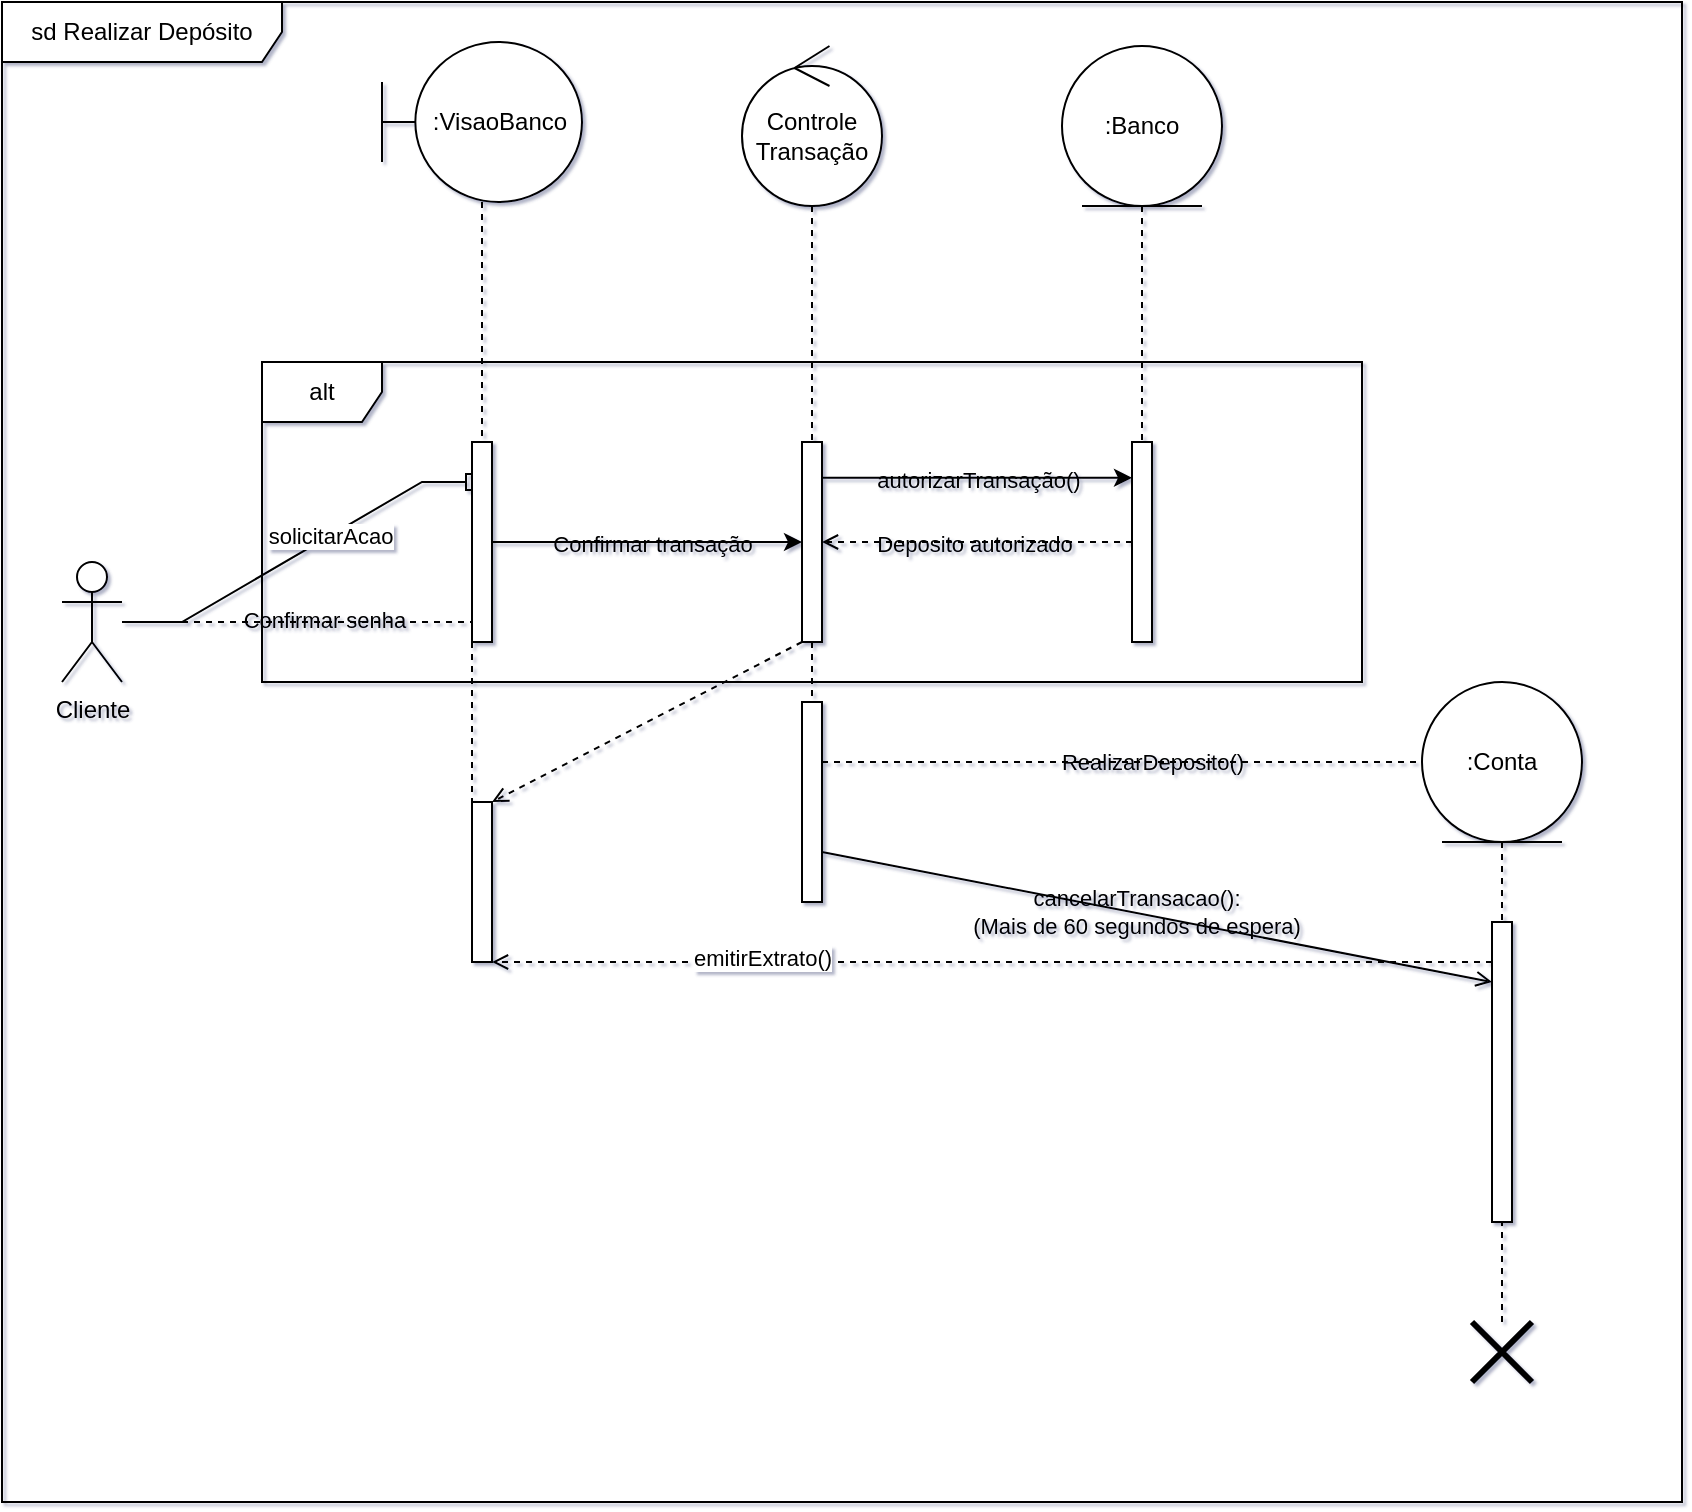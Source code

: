 <mxfile version="27.0.6">
  <diagram name="Page-1" id="2YBvvXClWsGukQMizWep">
    <mxGraphModel dx="1830" dy="516" grid="1" gridSize="10" guides="1" tooltips="1" connect="1" arrows="1" fold="1" page="1" pageScale="1" pageWidth="850" pageHeight="1100" background="#FFFFFF" math="0" shadow="1" adaptiveColors="none">
      <root>
        <mxCell id="0" />
        <mxCell id="1" parent="0" />
        <mxCell id="TKYAPVWksG-G4QSh5mju-10" style="rounded=0;orthogonalLoop=1;jettySize=auto;html=1;dashed=1;endArrow=none;startFill=0;labelBackgroundColor=none;fontColor=default;" parent="1" source="TKYAPVWksG-G4QSh5mju-1" target="TKYAPVWksG-G4QSh5mju-5" edge="1">
          <mxGeometry relative="1" as="geometry" />
        </mxCell>
        <mxCell id="TKYAPVWksG-G4QSh5mju-12" value="Confirmar senha" style="edgeLabel;html=1;align=center;verticalAlign=middle;resizable=0;points=[];labelBackgroundColor=none;" parent="TKYAPVWksG-G4QSh5mju-10" vertex="1" connectable="0">
          <mxGeometry x="0.156" y="1" relative="1" as="geometry">
            <mxPoint as="offset" />
          </mxGeometry>
        </mxCell>
        <mxCell id="Nem3EUZUGb8_n9gzDoUv-4" style="rounded=0;orthogonalLoop=1;jettySize=auto;html=1;endArrow=box;endFill=0;entryX=0.5;entryY=0.2;entryDx=0;entryDy=0;entryPerimeter=0;edgeStyle=entityRelationEdgeStyle;" edge="1" parent="1" source="TKYAPVWksG-G4QSh5mju-1" target="TKYAPVWksG-G4QSh5mju-5">
          <mxGeometry relative="1" as="geometry" />
        </mxCell>
        <mxCell id="Nem3EUZUGb8_n9gzDoUv-5" value="solicitarAcao" style="edgeLabel;html=1;align=center;verticalAlign=middle;resizable=0;points=[];" vertex="1" connectable="0" parent="Nem3EUZUGb8_n9gzDoUv-4">
          <mxGeometry x="0.157" relative="1" as="geometry">
            <mxPoint as="offset" />
          </mxGeometry>
        </mxCell>
        <mxCell id="TKYAPVWksG-G4QSh5mju-1" value="Cliente" style="shape=umlActor;verticalLabelPosition=bottom;verticalAlign=top;html=1;outlineConnect=0;labelBackgroundColor=none;" parent="1" vertex="1">
          <mxGeometry x="-190" y="300" width="30" height="60" as="geometry" />
        </mxCell>
        <mxCell id="TKYAPVWksG-G4QSh5mju-2" value=":Banco" style="ellipse;shape=umlEntity;whiteSpace=wrap;html=1;labelBackgroundColor=none;" parent="1" vertex="1">
          <mxGeometry x="310" y="42" width="80" height="80" as="geometry" />
        </mxCell>
        <mxCell id="TKYAPVWksG-G4QSh5mju-3" value="Controle Transação" style="ellipse;shape=umlControl;whiteSpace=wrap;html=1;labelBackgroundColor=none;" parent="1" vertex="1">
          <mxGeometry x="150" y="42" width="70" height="80" as="geometry" />
        </mxCell>
        <mxCell id="TKYAPVWksG-G4QSh5mju-4" value=":VisaoBanco" style="shape=umlBoundary;whiteSpace=wrap;html=1;labelBackgroundColor=none;" parent="1" vertex="1">
          <mxGeometry x="-30" y="40" width="100" height="80" as="geometry" />
        </mxCell>
        <mxCell id="TKYAPVWksG-G4QSh5mju-13" style="rounded=0;orthogonalLoop=1;jettySize=auto;html=1;labelBackgroundColor=none;fontColor=default;" parent="1" source="TKYAPVWksG-G4QSh5mju-5" target="TKYAPVWksG-G4QSh5mju-6" edge="1">
          <mxGeometry relative="1" as="geometry" />
        </mxCell>
        <mxCell id="TKYAPVWksG-G4QSh5mju-14" value="Confirmar transação" style="edgeLabel;html=1;align=center;verticalAlign=middle;resizable=0;points=[];labelBackgroundColor=none;" parent="TKYAPVWksG-G4QSh5mju-13" vertex="1" connectable="0">
          <mxGeometry x="0.03" y="-1" relative="1" as="geometry">
            <mxPoint as="offset" />
          </mxGeometry>
        </mxCell>
        <mxCell id="TKYAPVWksG-G4QSh5mju-5" value="" style="html=1;points=[[0,0,0,0,5],[0,1,0,0,-5],[1,0,0,0,5],[1,1,0,0,-5]];perimeter=orthogonalPerimeter;outlineConnect=0;targetShapes=umlLifeline;portConstraint=eastwest;newEdgeStyle={&quot;curved&quot;:0,&quot;rounded&quot;:0};labelBackgroundColor=none;" parent="1" vertex="1">
          <mxGeometry x="15" y="240" width="10" height="100" as="geometry" />
        </mxCell>
        <mxCell id="TKYAPVWksG-G4QSh5mju-15" style="rounded=0;orthogonalLoop=1;jettySize=auto;html=1;exitX=1;exitY=0.179;exitDx=0;exitDy=0;exitPerimeter=0;labelBackgroundColor=none;fontColor=default;" parent="1" source="TKYAPVWksG-G4QSh5mju-6" target="TKYAPVWksG-G4QSh5mju-7" edge="1">
          <mxGeometry relative="1" as="geometry">
            <mxPoint x="200" y="296" as="sourcePoint" />
            <mxPoint x="345" y="296" as="targetPoint" />
          </mxGeometry>
        </mxCell>
        <mxCell id="TKYAPVWksG-G4QSh5mju-16" value="autorizarTransação()" style="edgeLabel;html=1;align=center;verticalAlign=middle;resizable=0;points=[];labelBackgroundColor=none;" parent="TKYAPVWksG-G4QSh5mju-15" vertex="1" connectable="0">
          <mxGeometry x="0.007" y="-1" relative="1" as="geometry">
            <mxPoint as="offset" />
          </mxGeometry>
        </mxCell>
        <mxCell id="TKYAPVWksG-G4QSh5mju-21" style="rounded=0;orthogonalLoop=1;jettySize=auto;html=1;entryX=0;entryY=0.2;entryDx=0;entryDy=0;entryPerimeter=0;endArrow=open;endFill=0;labelBackgroundColor=none;fontColor=default;exitX=1;exitY=0.75;exitDx=0;exitDy=0;exitPerimeter=0;" parent="1" source="TKYAPVWksG-G4QSh5mju-31" target="TKYAPVWksG-G4QSh5mju-19" edge="1">
          <mxGeometry relative="1" as="geometry">
            <mxPoint x="525" y="390" as="targetPoint" />
          </mxGeometry>
        </mxCell>
        <mxCell id="TKYAPVWksG-G4QSh5mju-22" value="cancelarTransacao():&lt;div&gt;(Mais de 60 segundos de espera)&lt;/div&gt;" style="edgeLabel;html=1;align=center;verticalAlign=middle;resizable=0;points=[];labelBackgroundColor=none;" parent="TKYAPVWksG-G4QSh5mju-21" vertex="1" connectable="0">
          <mxGeometry x="-0.069" y="1" relative="1" as="geometry">
            <mxPoint as="offset" />
          </mxGeometry>
        </mxCell>
        <mxCell id="TKYAPVWksG-G4QSh5mju-27" style="rounded=0;orthogonalLoop=1;jettySize=auto;html=1;entryX=0;entryY=0.5;entryDx=0;entryDy=0;dashed=1;endArrow=none;startFill=0;labelBackgroundColor=none;fontColor=default;strokeColor=default;" parent="1" source="TKYAPVWksG-G4QSh5mju-31" target="TKYAPVWksG-G4QSh5mju-17" edge="1">
          <mxGeometry relative="1" as="geometry" />
        </mxCell>
        <mxCell id="TKYAPVWksG-G4QSh5mju-28" value="RealizarDeposito()" style="edgeLabel;html=1;align=center;verticalAlign=middle;resizable=0;points=[];labelBackgroundColor=none;" parent="TKYAPVWksG-G4QSh5mju-27" vertex="1" connectable="0">
          <mxGeometry x="0.267" y="6" relative="1" as="geometry">
            <mxPoint x="-25" y="6" as="offset" />
          </mxGeometry>
        </mxCell>
        <mxCell id="TKYAPVWksG-G4QSh5mju-32" style="rounded=0;orthogonalLoop=1;jettySize=auto;html=1;dashed=1;endArrow=none;startFill=0;" parent="1" source="TKYAPVWksG-G4QSh5mju-6" target="TKYAPVWksG-G4QSh5mju-31" edge="1">
          <mxGeometry relative="1" as="geometry" />
        </mxCell>
        <mxCell id="Nem3EUZUGb8_n9gzDoUv-3" style="rounded=0;orthogonalLoop=1;jettySize=auto;html=1;endArrow=open;endFill=0;dashed=1;" edge="1" parent="1" source="TKYAPVWksG-G4QSh5mju-6" target="Nem3EUZUGb8_n9gzDoUv-1">
          <mxGeometry relative="1" as="geometry" />
        </mxCell>
        <mxCell id="TKYAPVWksG-G4QSh5mju-6" value="" style="html=1;points=[[0,0,0,0,5],[0,1,0,0,-5],[1,0,0,0,5],[1,1,0,0,-5]];perimeter=orthogonalPerimeter;outlineConnect=0;targetShapes=umlLifeline;portConstraint=eastwest;newEdgeStyle={&quot;curved&quot;:0,&quot;rounded&quot;:0};labelBackgroundColor=none;" parent="1" vertex="1">
          <mxGeometry x="180" y="240" width="10" height="100" as="geometry" />
        </mxCell>
        <mxCell id="TKYAPVWksG-G4QSh5mju-25" style="rounded=0;orthogonalLoop=1;jettySize=auto;html=1;dashed=1;endArrow=open;endFill=0;labelBackgroundColor=none;fontColor=default;" parent="1" source="TKYAPVWksG-G4QSh5mju-7" target="TKYAPVWksG-G4QSh5mju-6" edge="1">
          <mxGeometry relative="1" as="geometry" />
        </mxCell>
        <mxCell id="TKYAPVWksG-G4QSh5mju-26" value="Deposito autorizado" style="edgeLabel;html=1;align=center;verticalAlign=middle;resizable=0;points=[];labelBackgroundColor=none;" parent="TKYAPVWksG-G4QSh5mju-25" vertex="1" connectable="0">
          <mxGeometry x="0.023" y="1" relative="1" as="geometry">
            <mxPoint as="offset" />
          </mxGeometry>
        </mxCell>
        <mxCell id="TKYAPVWksG-G4QSh5mju-7" value="" style="html=1;points=[[0,0,0,0,5],[0,1,0,0,-5],[1,0,0,0,5],[1,1,0,0,-5]];perimeter=orthogonalPerimeter;outlineConnect=0;targetShapes=umlLifeline;portConstraint=eastwest;newEdgeStyle={&quot;curved&quot;:0,&quot;rounded&quot;:0};labelBackgroundColor=none;" parent="1" vertex="1">
          <mxGeometry x="345" y="240" width="10" height="100" as="geometry" />
        </mxCell>
        <mxCell id="TKYAPVWksG-G4QSh5mju-8" style="rounded=0;orthogonalLoop=1;jettySize=auto;html=1;dashed=1;endArrow=none;startFill=0;labelBackgroundColor=none;fontColor=default;" parent="1" source="TKYAPVWksG-G4QSh5mju-4" target="TKYAPVWksG-G4QSh5mju-5" edge="1">
          <mxGeometry relative="1" as="geometry" />
        </mxCell>
        <mxCell id="TKYAPVWksG-G4QSh5mju-9" style="rounded=0;orthogonalLoop=1;jettySize=auto;html=1;dashed=1;endArrow=none;startFill=0;labelBackgroundColor=none;fontColor=default;" parent="1" source="TKYAPVWksG-G4QSh5mju-3" target="TKYAPVWksG-G4QSh5mju-6" edge="1">
          <mxGeometry relative="1" as="geometry" />
        </mxCell>
        <mxCell id="TKYAPVWksG-G4QSh5mju-11" style="rounded=0;orthogonalLoop=1;jettySize=auto;html=1;labelBackgroundColor=none;fontColor=default;dashed=1;endArrow=none;startFill=0;" parent="1" source="TKYAPVWksG-G4QSh5mju-2" target="TKYAPVWksG-G4QSh5mju-7" edge="1">
          <mxGeometry relative="1" as="geometry" />
        </mxCell>
        <mxCell id="TKYAPVWksG-G4QSh5mju-17" value=":Conta" style="ellipse;shape=umlEntity;whiteSpace=wrap;html=1;labelBackgroundColor=none;" parent="1" vertex="1">
          <mxGeometry x="490" y="360" width="80" height="80" as="geometry" />
        </mxCell>
        <mxCell id="Nem3EUZUGb8_n9gzDoUv-6" style="rounded=0;orthogonalLoop=1;jettySize=auto;html=1;endArrow=open;endFill=0;dashed=1;" edge="1" parent="1" source="TKYAPVWksG-G4QSh5mju-19" target="Nem3EUZUGb8_n9gzDoUv-1">
          <mxGeometry relative="1" as="geometry" />
        </mxCell>
        <mxCell id="Nem3EUZUGb8_n9gzDoUv-7" value="emitirExtrato()" style="edgeLabel;html=1;align=center;verticalAlign=middle;resizable=0;points=[];" vertex="1" connectable="0" parent="Nem3EUZUGb8_n9gzDoUv-6">
          <mxGeometry x="0.46" y="-2" relative="1" as="geometry">
            <mxPoint as="offset" />
          </mxGeometry>
        </mxCell>
        <mxCell id="TKYAPVWksG-G4QSh5mju-19" value="" style="html=1;points=[[0,0,0,0,5],[0,1,0,0,-5],[1,0,0,0,5],[1,1,0,0,-5]];perimeter=orthogonalPerimeter;outlineConnect=0;targetShapes=umlLifeline;portConstraint=eastwest;newEdgeStyle={&quot;curved&quot;:0,&quot;rounded&quot;:0};labelBackgroundColor=none;" parent="1" vertex="1">
          <mxGeometry x="525" y="480" width="10" height="150" as="geometry" />
        </mxCell>
        <mxCell id="TKYAPVWksG-G4QSh5mju-20" style="rounded=0;orthogonalLoop=1;jettySize=auto;html=1;dashed=1;endArrow=none;startFill=0;labelBackgroundColor=none;fontColor=default;" parent="1" source="TKYAPVWksG-G4QSh5mju-17" target="TKYAPVWksG-G4QSh5mju-19" edge="1">
          <mxGeometry relative="1" as="geometry" />
        </mxCell>
        <mxCell id="TKYAPVWksG-G4QSh5mju-23" value="" style="shape=umlDestroy;whiteSpace=wrap;html=1;strokeWidth=3;targetShapes=umlLifeline;labelBackgroundColor=none;" parent="1" vertex="1">
          <mxGeometry x="515" y="680" width="30" height="30" as="geometry" />
        </mxCell>
        <mxCell id="TKYAPVWksG-G4QSh5mju-24" style="rounded=0;orthogonalLoop=1;jettySize=auto;html=1;dashed=1;endArrow=none;startFill=0;labelBackgroundColor=none;fontColor=default;" parent="1" source="TKYAPVWksG-G4QSh5mju-23" target="TKYAPVWksG-G4QSh5mju-19" edge="1">
          <mxGeometry relative="1" as="geometry" />
        </mxCell>
        <mxCell id="TKYAPVWksG-G4QSh5mju-29" value="alt" style="shape=umlFrame;whiteSpace=wrap;html=1;pointerEvents=0;labelBackgroundColor=none;" parent="1" vertex="1">
          <mxGeometry x="-90" y="200" width="550" height="160" as="geometry" />
        </mxCell>
        <mxCell id="TKYAPVWksG-G4QSh5mju-30" value="sd Realizar Depósito" style="shape=umlFrame;whiteSpace=wrap;html=1;pointerEvents=0;width=140;height=30;labelBackgroundColor=none;" parent="1" vertex="1">
          <mxGeometry x="-220" y="20" width="840" height="750" as="geometry" />
        </mxCell>
        <mxCell id="TKYAPVWksG-G4QSh5mju-31" value="" style="html=1;points=[[0,0,0,0,5],[0,1,0,0,-5],[1,0,0,0,5],[1,1,0,0,-5]];perimeter=orthogonalPerimeter;outlineConnect=0;targetShapes=umlLifeline;portConstraint=eastwest;newEdgeStyle={&quot;curved&quot;:0,&quot;rounded&quot;:0};" parent="1" vertex="1">
          <mxGeometry x="180" y="370" width="10" height="100" as="geometry" />
        </mxCell>
        <mxCell id="Nem3EUZUGb8_n9gzDoUv-1" value="" style="html=1;points=[[0,0,0,0,5],[0,1,0,0,-5],[1,0,0,0,5],[1,1,0,0,-5]];perimeter=orthogonalPerimeter;outlineConnect=0;targetShapes=umlLifeline;portConstraint=eastwest;newEdgeStyle={&quot;curved&quot;:0,&quot;rounded&quot;:0};" vertex="1" parent="1">
          <mxGeometry x="15" y="420" width="10" height="80" as="geometry" />
        </mxCell>
        <mxCell id="Nem3EUZUGb8_n9gzDoUv-2" style="rounded=0;orthogonalLoop=1;jettySize=auto;html=1;entryX=0;entryY=0;entryDx=0;entryDy=5;entryPerimeter=0;endArrow=none;startFill=0;dashed=1;" edge="1" parent="1" source="TKYAPVWksG-G4QSh5mju-5" target="Nem3EUZUGb8_n9gzDoUv-1">
          <mxGeometry relative="1" as="geometry" />
        </mxCell>
      </root>
    </mxGraphModel>
  </diagram>
</mxfile>
